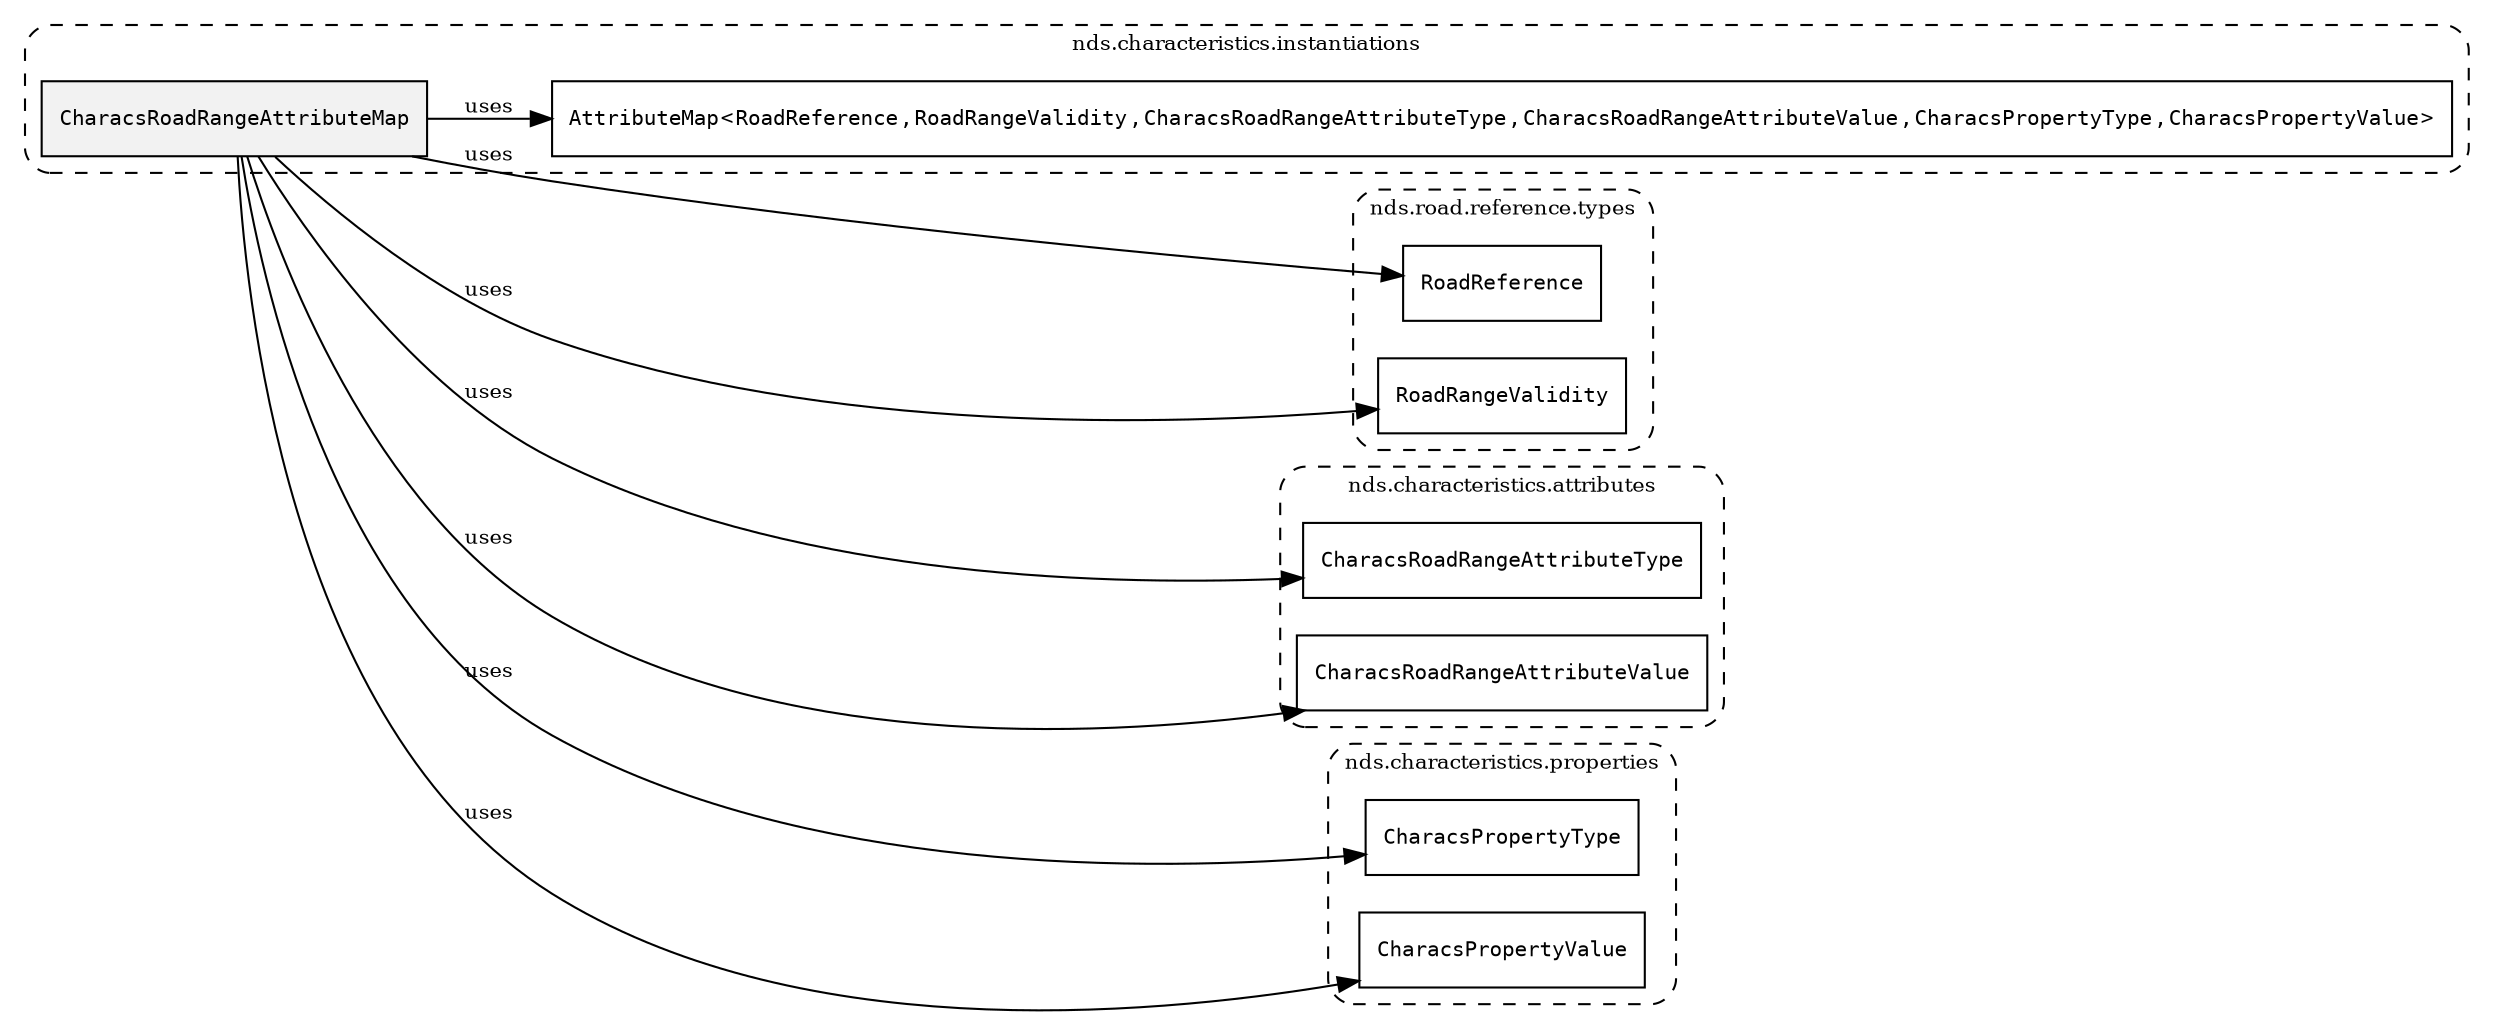 /**
 * This dot file creates symbol collaboration diagram for CharacsRoadRangeAttributeMap.
 */
digraph ZSERIO
{
    node [shape=box, fontsize=10];
    rankdir="LR";
    fontsize=10;
    tooltip="CharacsRoadRangeAttributeMap collaboration diagram";

    subgraph "cluster_nds.characteristics.instantiations"
    {
        style="dashed, rounded";
        label="nds.characteristics.instantiations";
        tooltip="Package nds.characteristics.instantiations";
        href="../../../content/packages/nds.characteristics.instantiations.html#Package-nds-characteristics-instantiations";
        target="_parent";

        "CharacsRoadRangeAttributeMap" [style="filled", fillcolor="#0000000D", target="_parent", label=<<font face="monospace"><table align="center" border="0" cellspacing="0" cellpadding="0"><tr><td href="../../../content/packages/nds.characteristics.instantiations.html#InstantiateType-CharacsRoadRangeAttributeMap" title="InstantiateType defined in nds.characteristics.instantiations">CharacsRoadRangeAttributeMap</td></tr></table></font>>];
        "AttributeMap&lt;RoadReference,RoadRangeValidity,CharacsRoadRangeAttributeType,CharacsRoadRangeAttributeValue,CharacsPropertyType,CharacsPropertyValue&gt;" [target="_parent", label=<<font face="monospace"><table align="center" border="0" cellspacing="0" cellpadding="0"><tr><td href="../../../content/packages/nds.core.attributemap.html#Structure-AttributeMap" title="Structure defined in nds.core.attributemap">AttributeMap</td><td>&lt;</td><td><table align="center" border="0" cellspacing="0" cellpadding="0"><tr><td href="../../../content/packages/nds.road.reference.types.html#Structure-RoadReference" title="Structure defined in nds.road.reference.types">RoadReference</td></tr></table></td><td>,</td><td><table align="center" border="0" cellspacing="0" cellpadding="0"><tr><td href="../../../content/packages/nds.road.reference.types.html#Structure-RoadRangeValidity" title="Structure defined in nds.road.reference.types">RoadRangeValidity</td></tr></table></td><td>,</td><td><table align="center" border="0" cellspacing="0" cellpadding="0"><tr><td href="../../../content/packages/nds.characteristics.attributes.html#Enum-CharacsRoadRangeAttributeType" title="Enum defined in nds.characteristics.attributes">CharacsRoadRangeAttributeType</td></tr></table></td><td>,</td><td><table align="center" border="0" cellspacing="0" cellpadding="0"><tr><td href="../../../content/packages/nds.characteristics.attributes.html#Choice-CharacsRoadRangeAttributeValue" title="Choice defined in nds.characteristics.attributes">CharacsRoadRangeAttributeValue</td></tr></table></td><td>,</td><td><table align="center" border="0" cellspacing="0" cellpadding="0"><tr><td href="../../../content/packages/nds.characteristics.properties.html#Structure-CharacsPropertyType" title="Structure defined in nds.characteristics.properties">CharacsPropertyType</td></tr></table></td><td>,</td><td><table align="center" border="0" cellspacing="0" cellpadding="0"><tr><td href="../../../content/packages/nds.characteristics.properties.html#Structure-CharacsPropertyValue" title="Structure defined in nds.characteristics.properties">CharacsPropertyValue</td></tr></table></td><td>&gt;</td></tr></table></font>>];
    }

    subgraph "cluster_nds.road.reference.types"
    {
        style="dashed, rounded";
        label="nds.road.reference.types";
        tooltip="Package nds.road.reference.types";
        href="../../../content/packages/nds.road.reference.types.html#Package-nds-road-reference-types";
        target="_parent";

        "RoadReference" [target="_parent", label=<<font face="monospace"><table align="center" border="0" cellspacing="0" cellpadding="0"><tr><td href="../../../content/packages/nds.road.reference.types.html#Structure-RoadReference" title="Structure defined in nds.road.reference.types">RoadReference</td></tr></table></font>>];
        "RoadRangeValidity" [target="_parent", label=<<font face="monospace"><table align="center" border="0" cellspacing="0" cellpadding="0"><tr><td href="../../../content/packages/nds.road.reference.types.html#Structure-RoadRangeValidity" title="Structure defined in nds.road.reference.types">RoadRangeValidity</td></tr></table></font>>];
    }

    subgraph "cluster_nds.characteristics.attributes"
    {
        style="dashed, rounded";
        label="nds.characteristics.attributes";
        tooltip="Package nds.characteristics.attributes";
        href="../../../content/packages/nds.characteristics.attributes.html#Package-nds-characteristics-attributes";
        target="_parent";

        "CharacsRoadRangeAttributeType" [target="_parent", label=<<font face="monospace"><table align="center" border="0" cellspacing="0" cellpadding="0"><tr><td href="../../../content/packages/nds.characteristics.attributes.html#Enum-CharacsRoadRangeAttributeType" title="Enum defined in nds.characteristics.attributes">CharacsRoadRangeAttributeType</td></tr></table></font>>];
        "CharacsRoadRangeAttributeValue" [target="_parent", label=<<font face="monospace"><table align="center" border="0" cellspacing="0" cellpadding="0"><tr><td href="../../../content/packages/nds.characteristics.attributes.html#Choice-CharacsRoadRangeAttributeValue" title="Choice defined in nds.characteristics.attributes">CharacsRoadRangeAttributeValue</td></tr></table></font>>];
    }

    subgraph "cluster_nds.characteristics.properties"
    {
        style="dashed, rounded";
        label="nds.characteristics.properties";
        tooltip="Package nds.characteristics.properties";
        href="../../../content/packages/nds.characteristics.properties.html#Package-nds-characteristics-properties";
        target="_parent";

        "CharacsPropertyType" [target="_parent", label=<<font face="monospace"><table align="center" border="0" cellspacing="0" cellpadding="0"><tr><td href="../../../content/packages/nds.characteristics.properties.html#Structure-CharacsPropertyType" title="Structure defined in nds.characteristics.properties">CharacsPropertyType</td></tr></table></font>>];
        "CharacsPropertyValue" [target="_parent", label=<<font face="monospace"><table align="center" border="0" cellspacing="0" cellpadding="0"><tr><td href="../../../content/packages/nds.characteristics.properties.html#Structure-CharacsPropertyValue" title="Structure defined in nds.characteristics.properties">CharacsPropertyValue</td></tr></table></font>>];
    }

    "CharacsRoadRangeAttributeMap" -> "AttributeMap&lt;RoadReference,RoadRangeValidity,CharacsRoadRangeAttributeType,CharacsRoadRangeAttributeValue,CharacsPropertyType,CharacsPropertyValue&gt;" [label="uses", fontsize=10];
    "CharacsRoadRangeAttributeMap" -> "RoadReference" [label="uses", fontsize=10];
    "CharacsRoadRangeAttributeMap" -> "RoadRangeValidity" [label="uses", fontsize=10];
    "CharacsRoadRangeAttributeMap" -> "CharacsRoadRangeAttributeType" [label="uses", fontsize=10];
    "CharacsRoadRangeAttributeMap" -> "CharacsRoadRangeAttributeValue" [label="uses", fontsize=10];
    "CharacsRoadRangeAttributeMap" -> "CharacsPropertyType" [label="uses", fontsize=10];
    "CharacsRoadRangeAttributeMap" -> "CharacsPropertyValue" [label="uses", fontsize=10];
}
